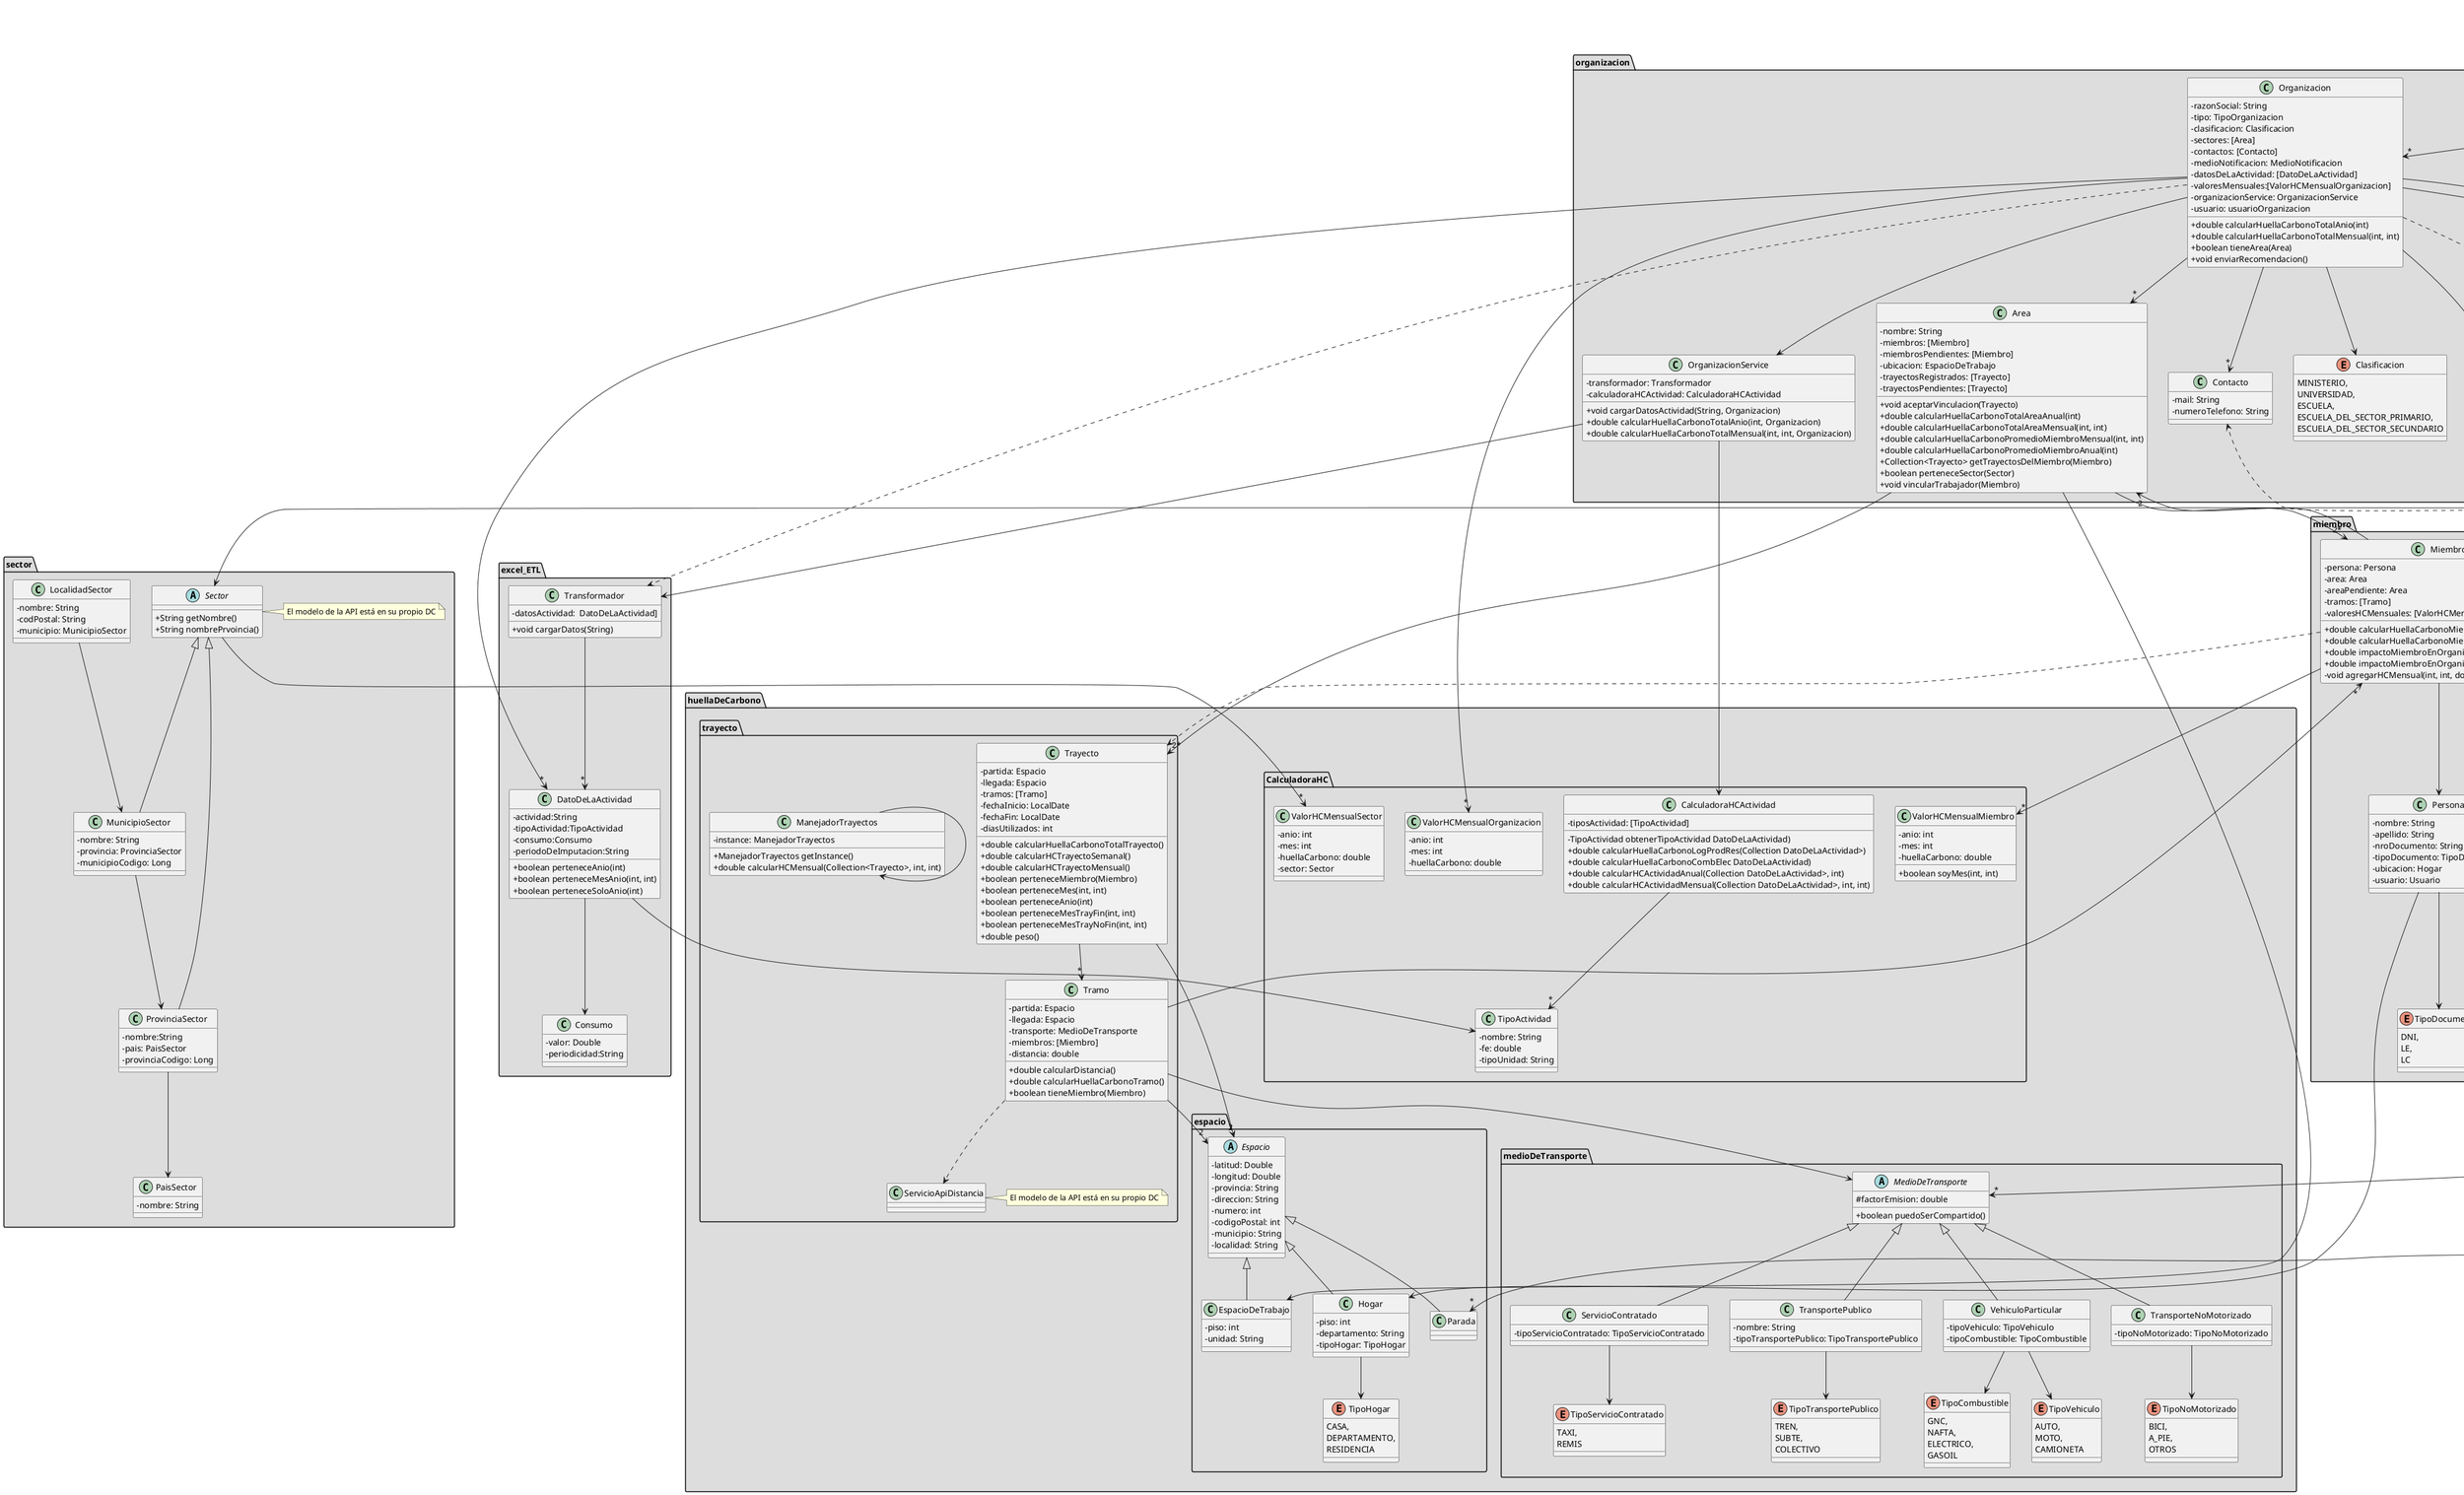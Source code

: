 @startuml
skinparam classAttributeIconSize 0

package "miembro" #DDDDDD {
    class Persona {
    -nombre: String
    -apellido: String
    -nroDocumento: String
    -tipoDocumento: TipoDocumento
    -ubicacion: Hogar
    -usuario: Usuario
    }

    class Miembro {
    -persona: Persona
    -area: Area
    -areaPendiente: Area
    -tramos: [Tramo]
    -valoresHCMensuales: [ValorHCMensualMiembro]


    +double calcularHuellaCarbonoMiembroMensual(int, int)
    +double calcularHuellaCarbonoMiembroAnual(int)
    +double impactoMiembroEnOrganizacionAnual(int)
    +double impactoMiembroEnOrganizacionMensual(int, int)
    -void agregarHCMensual(int, int, double)
    }

    enum TipoDocumento {
    DNI,
    LE,
    LC
    }
}

package "sector" #DDDDDD {

  abstract class Sector {

  +String getNombre()
  +String nombrePrvoincia()

  }
  note right: El modelo de la API está en su propio DC

  class ProvinciaSector extends Sector {
  -nombre:String
  -pais: PaisSector
  -provinciaCodigo: Long
  }

  class MunicipioSector extends Sector {
  -nombre: String
  -provincia: ProvinciaSector
  -municipioCodigo: Long
  }

  class PaisSector {
  -nombre: String
  }

  class LocalidadSector {
  -nombre: String
  -codPostal: String
  -municipio: MunicipioSector
  }

}

package "organizacion" #DDDDDD {

    class Contacto {
    -mail: String
    -numeroTelefono: String
    }

    class Organizacion {
    -razonSocial: String
    -tipo: TipoOrganizacion
    -clasificacion: Clasificacion
    -sectores: [Area]
    -contactos: [Contacto]
    -medioNotificacion: MedioNotificacion
    -datosDeLaActividad: [DatoDeLaActividad]
    -valoresMensuales:[ValorHCMensualOrganizacion]
    -organizacionService: OrganizacionService
    -usuario: usuarioOrganizacion

    +double calcularHuellaCarbonoTotalAnio(int)
    +double calcularHuellaCarbonoTotalMensual(int, int)
    +boolean tieneArea(Area)
    +void enviarRecomendacion()
    }

    class OrganizacionService {
    -transformador: Transformador
    -calculadoraHCActividad: CalculadoraHCActividad

    +void cargarDatosActividad(String, Organizacion)
    +double calcularHuellaCarbonoTotalAnio(int, Organizacion)
    +double calcularHuellaCarbonoTotalMensual(int, int, Organizacion)
    }

    class Area {
    -nombre: String
    -miembros: [Miembro]
    -miembrosPendientes: [Miembro]
    -ubicacion: EspacioDeTrabajo
    -trayectosRegistrados: [Trayecto]
    -trayectosPendientes: [Trayecto]

    +void aceptarVinculacion(Trayecto)
    +double calcularHuellaCarbonoTotalAreaAnual(int)
    +double calcularHuellaCarbonoTotalAreaMensual(int, int)
    +double calcularHuellaCarbonoPromedioMiembroMensual(int, int)
    +double calcularHuellaCarbonoPromedioMiembroAnual(int)
    +Collection<Trayecto> getTrayectosDelMiembro(Miembro)
    +boolean perteneceSector(Sector)
    +void vincularTrabajador(Miembro)
    }

    enum Clasificacion {
    MINISTERIO,
    UNIVERSIDAD,
    ESCUELA,
    ESCUELA_DEL_SECTOR_PRIMARIO,
    ESCUELA_DEL_SECTOR_SECUNDARIO
    }

    enum TipoOrganizacion {
    GUBERNAMENTAL,
    ONG,
    EMPRESA,
    INSTITUCION
    }
}

package "notificadores" #DDDDDD {

    abstract class Notificador {

    +void comunicar(Notificacion, Collection<Contacto>)
    }

    class EmailSender {
    -instance: EmailSender
    -remitente: String
    -password: String

    +EmailSender getInstance()
    +void enviarConGMail(String, String, String)
    }

    enum MedioNotificacion {
    NINGUNO,
    EMAIL,
    WHATSAPP,
    EMAIL_Y_WHATSAPP
    }

    class ManejadorEvento {
    -instancia: ManejadorEvento

    +ManejadorEvento getInstancia()
    +void notificar(Notificacion, Organizacion)
    }

    class NotificarPorWpp extends Notificador {

    }

    class NotificarPorMail extends Notificador {
    - instancia: NotificarPorMail

    +NotificarPorMail getInstancia()
    }

    class Notificacion {
    -asunto: String
    -cuerpo: String
    }
}

package "repositorios" #DDDDDD {

    class RepoOrganizaciones {
    -organizaciones: [Organizacion]
    -instance: RepoOrganizaciones

    +RepoOrganizaciones getInstance()
    +Organizacion encontrarOrganizacion(Area)
    +Collection<Contacto> listadoContactosOrganizaciones()
    +Collection<Area> listadoAreasOrganizaciones()

    }

    class RepoTransportePublico {
    -lineas: <String, [Parada]>
    -instance: RepoTransportePublico

    +RepoTransportePublico getInstance()

    }

    class RepositorioUsuarios {
    -salt: [byte]
    -loginUsuarios: <String,String>
    -instance: RepositorioUsuarios

    +RepositorioUsuarios getInstance()
    +String generarHash(String, byte[])
    +void validarContrasenia(String)
    +void agregarUsuario(String,String)
    +boolean contraseniaCoincide(String, String)
    }

    class RepoLocalidad {
    -localidades: [Localidad]
    -instance: RepoLocalidad

    +RepoLocalidad getInstance()
    }

    class Localidad {

    }
    note right: El modelo de la API está en su propio DC


    class RepoMedioTransporte {
    -mediosDeTransporte: [MedioDeTransporte]
    -instance: RepoMedioTransporte

    +RepoMedioTransporte getInstance()

    }

    class RepoMunicipio {
    -municipios: [Municipio]
    -instance: RepoMunicipio

    +RepoMunicipio getInstance()

    }

    class Municipio {

    }
    note right: El modelo de la API está en su propio DC

    class RepoProvincia {
    -provincias: [Provincia]
    -instance: RepoProvincia

    +RepoProvincia getInstance()

    }

    class Provincia {

    }
    note right: El modelo de la API está en su propio DC

}

package "huellaDeCarbono" #DDDDDD {

    package "CalculadoraHC" {
        class CalculadoraHCActividad {
        -tiposActividad: [TipoActividad]

        -TipoActividad obtenerTipoActividad DatoDeLaActividad)
        +double calcularHuellaCarbonoLogProdRes(Collection DatoDeLaActividad>)
        +double calcularHuellaCarbonoCombElec DatoDeLaActividad)
        +double calcularHCActividadAnual(Collection DatoDeLaActividad>, int)
        +double calcularHCActividadMensual(Collection DatoDeLaActividad>, int, int)
        }

        class TipoActividad {
        -nombre: String
        -fe: double
        -tipoUnidad: String
        }

        class ValorHCMensualMiembro {
        -anio: int
        -mes: int
        -huellaCarbono: double

        +boolean soyMes(int, int)
        }

         class ValorHCMensualOrganizacion{
         -anio: int
         -mes: int
         -huellaCarbono: double
         }

         class ValorHCMensualSector {
         -anio: int
         -mes: int
         -huellaCarbono: double
         -sector: Sector
         }
    }

    package "espacio" {
        abstract class Espacio {
        -latitud: Double
        -longitud: Double
        -provincia: String
        -direccion: String
        -numero: int
        -codigoPostal: int
        -municipio: String
        -localidad: String
        }

        class Hogar extends Espacio {
        -piso: int
        -departamento: String
        -tipoHogar: TipoHogar
        }

        class Parada extends Espacio {

        }

        class EspacioDeTrabajo extends Espacio {
        -piso: int
        -unidad: String
        }

        enum TipoHogar {
        CASA,
        DEPARTAMENTO,
        RESIDENCIA
        }
    }

    package "medioDeTransporte" {

        abstract class MedioDeTransporte {
        #factorEmision: double

        +boolean puedoSerCompartido()
        }

        class VehiculoParticular extends MedioDeTransporte {
        -tipoVehiculo: TipoVehiculo
        -tipoCombustible: TipoCombustible
        }

        enum TipoCombustible {
        GNC,
        NAFTA,
        ELECTRICO,
        GASOIL
        }

        enum TipoVehiculo {
        AUTO,
        MOTO,
        CAMIONETA
        }

        class TransporteNoMotorizado extends MedioDeTransporte {
        -tipoNoMotorizado: TipoNoMotorizado
        }

        enum TipoNoMotorizado {
        BICI,
        A_PIE,
        OTROS
        }

        class ServicioContratado extends MedioDeTransporte {
        -tipoServicioContratado: TipoServicioContratado
        }

        enum TipoServicioContratado {
        TAXI,
        REMIS
        }

        class TransportePublico extends MedioDeTransporte {
        -nombre: String
        -tipoTransportePublico: TipoTransportePublico
        }

        enum TipoTransportePublico {
        TREN,
        SUBTE,
        COLECTIVO
        }
    }

    package "trayecto" {

        class Trayecto {
        -partida: Espacio
        -llegada: Espacio
        -tramos: [Tramo]
        -fechaInicio: LocalDate
        -fechaFin: LocalDate
        -diasUtilizados: int

        +double calcularHuellaCarbonoTotalTrayecto()
        +double calcularHCTrayectoSemanal()
        +double calcularHCTrayectoMensual()
        +boolean perteneceMiembro(Miembro)
        +boolean perteneceMes(int, int)
        +boolean perteneceAnio(int)
        +boolean perteneceMesTrayFin(int, int)
        +boolean perteneceMesTrayNoFin(int, int)
        +double peso()
        }

        class Tramo {
        -partida: Espacio
        -llegada: Espacio
        -transporte: MedioDeTransporte
        -miembros: [Miembro]
        -distancia: double

        +double calcularDistancia()
        +double calcularHuellaCarbonoTramo()
        +boolean tieneMiembro(Miembro)
        }

        class ManejadorTrayectos {
        -instance: ManejadorTrayectos

        +ManejadorTrayectos getInstance()
        +double calcularHCMensual(Collection<Trayecto>, int, int)
        }

        class ServicioApiDistancia {

        }
        note right: El modelo de la API está en su propio DC

    }
}

package "excel_ETL" #DDDDDD {

    class DatoDeLaActividad {
    -actividad:String
    -tipoActividad:TipoActividad
    -consumo:Consumo
    -periodoDeImputacion:String

    +boolean perteneceAnio(int)
    +boolean perteneceMesAnio(int, int)
    +boolean perteneceSoloAnio(int)
    }

    class Consumo {
    -valor: Double
    -periodicidad:String
    }

    class Transformador {
    -datosActividad:  DatoDeLaActividad]

    +void cargarDatos(String)
    }
}

package "roles" #DDDDDD {

    abstract Usuario {
    -usuario: String
    -contraseniaHasheada: String
    +miValidador : ValidadorDeMetricas
    -salt: [byte]

    +String generarHash(String, [byte])
    }


    class Administrador extends Usuario {
    }

    class AgenteSectorial extends Usuario {
    -sectorTerritorial: Sector
    -valoresMensuales:[ValorHCMensualSector]

    +double calcularHuellaCarbonoPorSectorAnual(int)
    +double calcularHuellaCarbonoPorSectorMensual(int, int)
    }

    class UsuarioComun extends Usuario {

    }

    class UsuarioOrganizacion extends Usuario {

    }
}

Miembro ..> Trayecto
Miembro --> Persona
Miembro --> "2" Area
Miembro --> "*" ValorHCMensualMiembro


Area --> EspacioDeTrabajo
Area --> "2*" Miembro
Area --> "2*" Trayecto

Organizacion --> "*" DatoDeLaActividad
Organizacion --> "*" Area
Organizacion --> TipoOrganizacion
Organizacion --> Clasificacion
Organizacion --> "*" Contacto
Organizacion ..> Transformador
Organizacion --> MedioNotificacion
Organizacion ..> ManejadorEvento
Organizacion --> "*" ValorHCMensualOrganizacion
Organizacion --> OrganizacionService
Organizacion --> Usuario

OrganizacionService --> Transformador
OrganizacionService --> CalculadoraHCActividad

Trayecto --> "2" Espacio
Trayecto --> "*" Tramo

DatoDeLaActividad --> Consumo
DatoDeLaActividad --> TipoActividad

Transformador --> "*" DatoDeLaActividad

Tramo --> "2" Espacio
Tramo --> MedioDeTransporte
Tramo --> "*" Miembro
Tramo ..> ServicioApiDistancia

Hogar --> TipoHogar

VehiculoParticular --> TipoVehiculo
VehiculoParticular --> TipoCombustible

ServicioContratado --> TipoServicioContratado

TransportePublico --> TipoTransportePublico

TransporteNoMotorizado --> TipoNoMotorizado

RepositorioUsuarios --> Usuario
RepositorioUsuarios --> RepositorioUsuarios

RepoTransportePublico --> "*" Parada
RepoTransportePublico --> RepoTransportePublico

RepoOrganizaciones --> RepoOrganizaciones
RepoOrganizaciones --> "*" Organizacion

RepoLocalidad --> RepoLocalidad
RepoLocalidad --> "*" Localidad

RepoMedioTransporte --> RepoMedioTransporte
RepoMedioTransporte --> "*" MedioDeTransporte

RepoMunicipio --> RepoMunicipio
RepoMunicipio --> "*" Municipio

RepoProvincia --> RepoProvincia
RepoProvincia --> "*" Provincia

ManejadorTrayectos --> ManejadorTrayectos

Persona --> Hogar
Persona --> Usuario
Persona --> TipoDocumento

CalculadoraHCActividad --> "*" TipoActividad

Notificador ..> Notificacion
Notificador ..> Contacto

ManejadorEvento --> ManejadorEvento
ManejadorEvento ..> Notificador

AgenteSectorial ..> RepoOrganizaciones
AgenteSectorial --> Sector

ProvinciaSector --> PaisSector
MunicipioSector --> ProvinciaSector
LocalidadSector --> MunicipioSector

NotificarPorMail ..> EmailSender
NotificarPorMail --> NotificarPorMail

EmailSender --> EmailSender

Sector --> "*" ValorHCMensualSector


@enduml